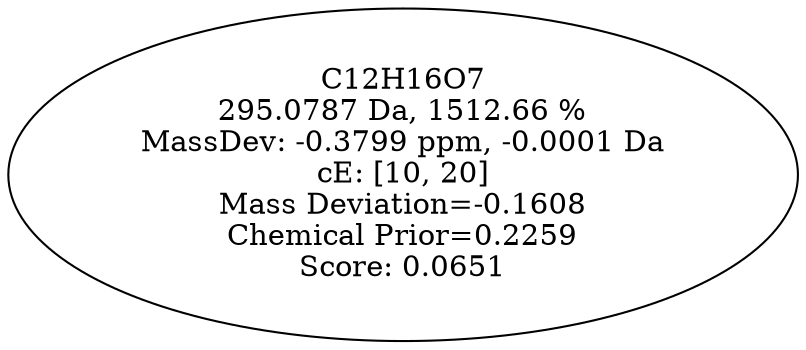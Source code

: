 strict digraph {
v1 [label="C12H16O7\n295.0787 Da, 1512.66 %\nMassDev: -0.3799 ppm, -0.0001 Da\ncE: [10, 20]\nMass Deviation=-0.1608\nChemical Prior=0.2259\nScore: 0.0651"];
}